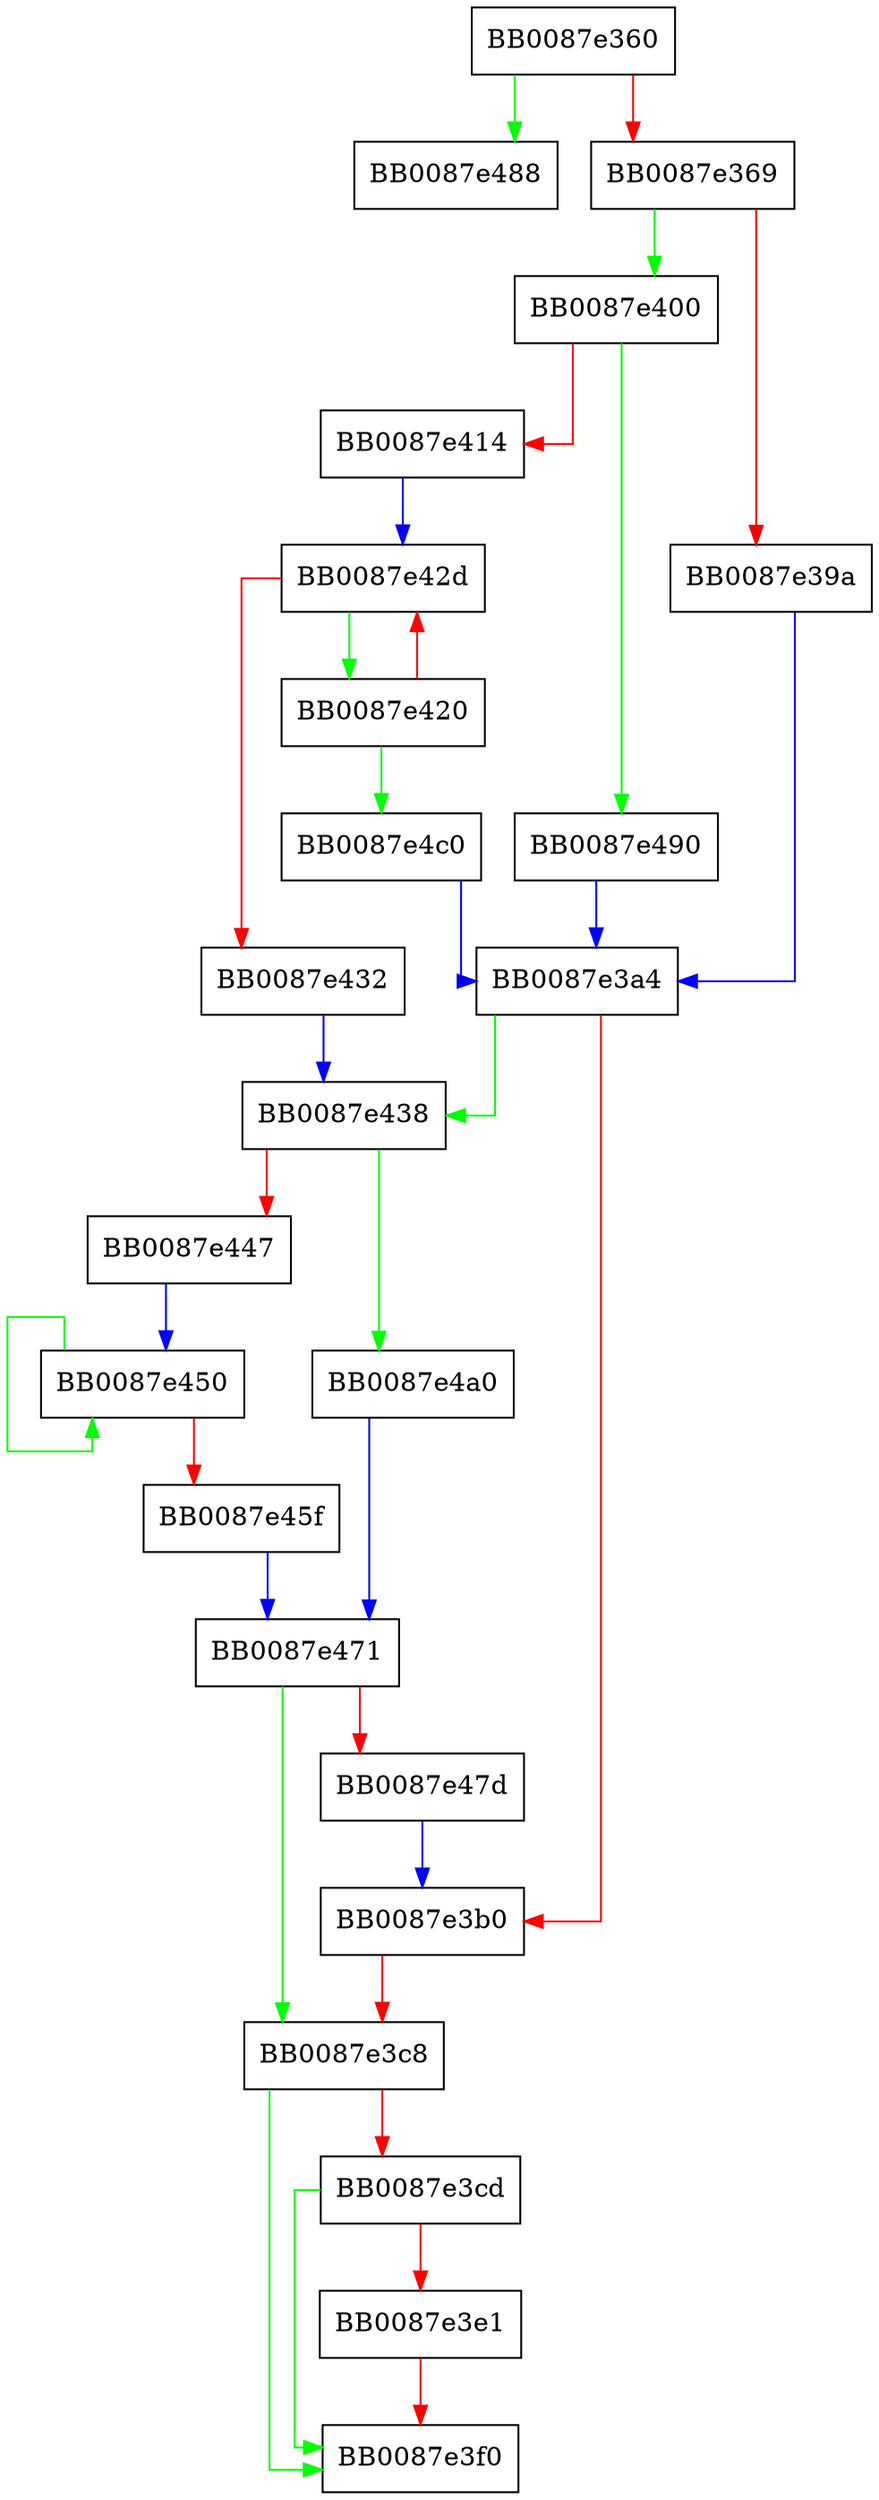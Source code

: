 digraph _IO_wfile_xsputn {
  node [shape="box"];
  graph [splines=ortho];
  BB0087e360 -> BB0087e488 [color="green"];
  BB0087e360 -> BB0087e369 [color="red"];
  BB0087e369 -> BB0087e400 [color="green"];
  BB0087e369 -> BB0087e39a [color="red"];
  BB0087e39a -> BB0087e3a4 [color="blue"];
  BB0087e3a4 -> BB0087e438 [color="green"];
  BB0087e3a4 -> BB0087e3b0 [color="red"];
  BB0087e3b0 -> BB0087e3c8 [color="red"];
  BB0087e3c8 -> BB0087e3f0 [color="green"];
  BB0087e3c8 -> BB0087e3cd [color="red"];
  BB0087e3cd -> BB0087e3f0 [color="green"];
  BB0087e3cd -> BB0087e3e1 [color="red"];
  BB0087e3e1 -> BB0087e3f0 [color="red"];
  BB0087e400 -> BB0087e490 [color="green"];
  BB0087e400 -> BB0087e414 [color="red"];
  BB0087e414 -> BB0087e42d [color="blue"];
  BB0087e420 -> BB0087e4c0 [color="green"];
  BB0087e420 -> BB0087e42d [color="red"];
  BB0087e42d -> BB0087e420 [color="green"];
  BB0087e42d -> BB0087e432 [color="red"];
  BB0087e432 -> BB0087e438 [color="blue"];
  BB0087e438 -> BB0087e4a0 [color="green"];
  BB0087e438 -> BB0087e447 [color="red"];
  BB0087e447 -> BB0087e450 [color="blue"];
  BB0087e450 -> BB0087e450 [color="green"];
  BB0087e450 -> BB0087e45f [color="red"];
  BB0087e45f -> BB0087e471 [color="blue"];
  BB0087e471 -> BB0087e3c8 [color="green"];
  BB0087e471 -> BB0087e47d [color="red"];
  BB0087e47d -> BB0087e3b0 [color="blue"];
  BB0087e490 -> BB0087e3a4 [color="blue"];
  BB0087e4a0 -> BB0087e471 [color="blue"];
  BB0087e4c0 -> BB0087e3a4 [color="blue"];
}